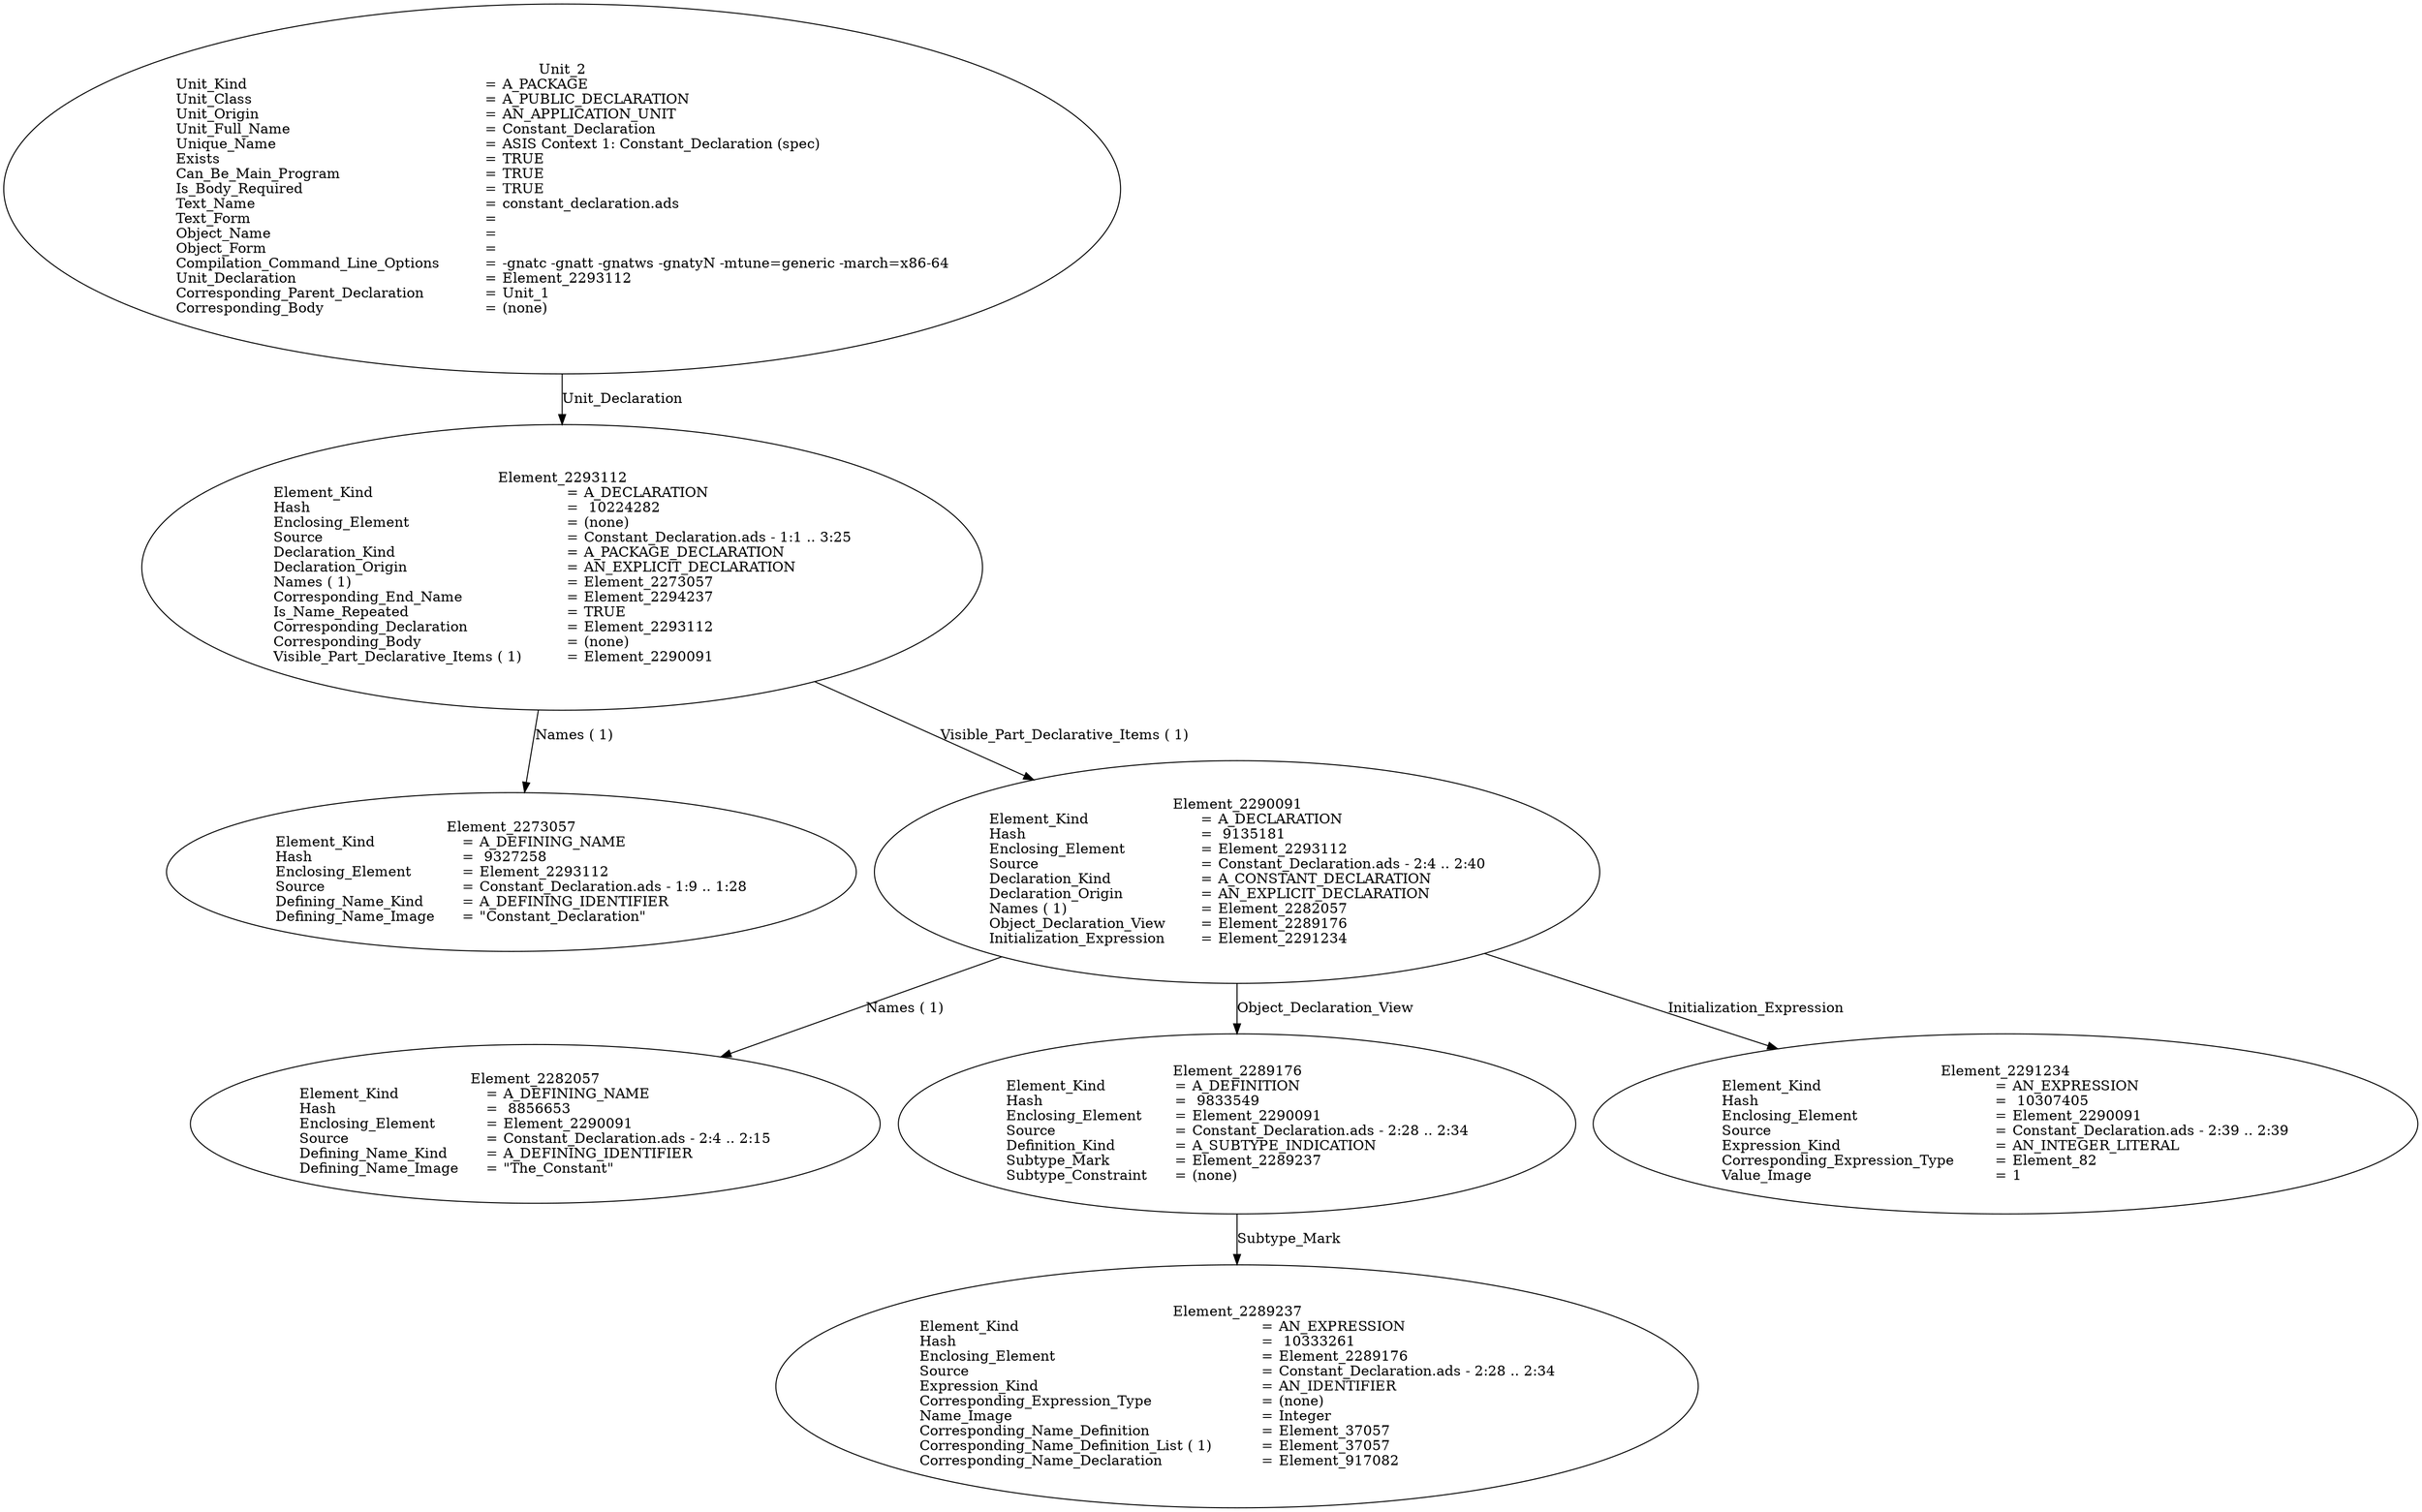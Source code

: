 digraph "constant_declaration.adt" {
  Unit_2 -> Element_2293112
      [ label=Unit_Declaration ];
  Unit_2
      [ label=<<TABLE BORDER="0" CELLBORDER="0" CELLSPACING="0" CELLPADDING="0"> 
          <TR><TD COLSPAN="3">Unit_2</TD></TR>
          <TR><TD ALIGN="LEFT">Unit_Kind   </TD><TD> = </TD><TD ALIGN="LEFT">A_PACKAGE</TD></TR>
          <TR><TD ALIGN="LEFT">Unit_Class   </TD><TD> = </TD><TD ALIGN="LEFT">A_PUBLIC_DECLARATION</TD></TR>
          <TR><TD ALIGN="LEFT">Unit_Origin   </TD><TD> = </TD><TD ALIGN="LEFT">AN_APPLICATION_UNIT</TD></TR>
          <TR><TD ALIGN="LEFT">Unit_Full_Name    </TD><TD> = </TD><TD ALIGN="LEFT">Constant_Declaration</TD></TR>
          <TR><TD ALIGN="LEFT">Unique_Name   </TD><TD> = </TD><TD ALIGN="LEFT">ASIS Context 1: Constant_Declaration (spec)</TD></TR>
          <TR><TD ALIGN="LEFT">Exists  </TD><TD> = </TD><TD ALIGN="LEFT">TRUE</TD></TR>
          <TR><TD ALIGN="LEFT">Can_Be_Main_Program     </TD><TD> = </TD><TD ALIGN="LEFT">TRUE</TD></TR>
          <TR><TD ALIGN="LEFT">Is_Body_Required     </TD><TD> = </TD><TD ALIGN="LEFT">TRUE</TD></TR>
          <TR><TD ALIGN="LEFT">Text_Name   </TD><TD> = </TD><TD ALIGN="LEFT">constant_declaration.ads</TD></TR>
          <TR><TD ALIGN="LEFT">Text_Form   </TD><TD> = </TD><TD ALIGN="LEFT"></TD></TR>
          <TR><TD ALIGN="LEFT">Object_Name   </TD><TD> = </TD><TD ALIGN="LEFT"></TD></TR>
          <TR><TD ALIGN="LEFT">Object_Form   </TD><TD> = </TD><TD ALIGN="LEFT"></TD></TR>
          <TR><TD ALIGN="LEFT">Compilation_Command_Line_Options         </TD><TD> = </TD><TD ALIGN="LEFT">-gnatc -gnatt -gnatws -gnatyN -mtune=generic -march=x86-64</TD></TR>
          <TR><TD ALIGN="LEFT">Unit_Declaration     </TD><TD> = </TD><TD ALIGN="LEFT">Element_2293112</TD></TR>
          <TR><TD ALIGN="LEFT">Corresponding_Parent_Declaration         </TD><TD> = </TD><TD ALIGN="LEFT">Unit_1</TD></TR>
          <TR><TD ALIGN="LEFT">Corresponding_Body     </TD><TD> = </TD><TD ALIGN="LEFT">(none)</TD></TR>
          </TABLE>> ];
  Element_2293112 -> Element_2273057
      [ label="Names ( 1)" ];
  Element_2293112 -> Element_2290091
      [ label="Visible_Part_Declarative_Items ( 1)" ];
  Element_2293112
      [ label=<<TABLE BORDER="0" CELLBORDER="0" CELLSPACING="0" CELLPADDING="0"> 
          <TR><TD COLSPAN="3">Element_2293112</TD></TR>
          <TR><TD ALIGN="LEFT">Element_Kind    </TD><TD> = </TD><TD ALIGN="LEFT">A_DECLARATION</TD></TR>
          <TR><TD ALIGN="LEFT">Hash  </TD><TD> = </TD><TD ALIGN="LEFT"> 10224282</TD></TR>
          <TR><TD ALIGN="LEFT">Enclosing_Element     </TD><TD> = </TD><TD ALIGN="LEFT">(none)</TD></TR>
          <TR><TD ALIGN="LEFT">Source  </TD><TD> = </TD><TD ALIGN="LEFT">Constant_Declaration.ads - 1:1 .. 3:25</TD></TR>
          <TR><TD ALIGN="LEFT">Declaration_Kind     </TD><TD> = </TD><TD ALIGN="LEFT">A_PACKAGE_DECLARATION</TD></TR>
          <TR><TD ALIGN="LEFT">Declaration_Origin     </TD><TD> = </TD><TD ALIGN="LEFT">AN_EXPLICIT_DECLARATION</TD></TR>
          <TR><TD ALIGN="LEFT">Names ( 1)   </TD><TD> = </TD><TD ALIGN="LEFT">Element_2273057</TD></TR>
          <TR><TD ALIGN="LEFT">Corresponding_End_Name      </TD><TD> = </TD><TD ALIGN="LEFT">Element_2294237</TD></TR>
          <TR><TD ALIGN="LEFT">Is_Name_Repeated     </TD><TD> = </TD><TD ALIGN="LEFT">TRUE</TD></TR>
          <TR><TD ALIGN="LEFT">Corresponding_Declaration       </TD><TD> = </TD><TD ALIGN="LEFT">Element_2293112</TD></TR>
          <TR><TD ALIGN="LEFT">Corresponding_Body     </TD><TD> = </TD><TD ALIGN="LEFT">(none)</TD></TR>
          <TR><TD ALIGN="LEFT">Visible_Part_Declarative_Items ( 1)         </TD><TD> = </TD><TD ALIGN="LEFT">Element_2290091</TD></TR>
          </TABLE>> ];
  Element_2273057
      [ label=<<TABLE BORDER="0" CELLBORDER="0" CELLSPACING="0" CELLPADDING="0"> 
          <TR><TD COLSPAN="3">Element_2273057</TD></TR>
          <TR><TD ALIGN="LEFT">Element_Kind    </TD><TD> = </TD><TD ALIGN="LEFT">A_DEFINING_NAME</TD></TR>
          <TR><TD ALIGN="LEFT">Hash  </TD><TD> = </TD><TD ALIGN="LEFT"> 9327258</TD></TR>
          <TR><TD ALIGN="LEFT">Enclosing_Element     </TD><TD> = </TD><TD ALIGN="LEFT">Element_2293112</TD></TR>
          <TR><TD ALIGN="LEFT">Source  </TD><TD> = </TD><TD ALIGN="LEFT">Constant_Declaration.ads - 1:9 .. 1:28</TD></TR>
          <TR><TD ALIGN="LEFT">Defining_Name_Kind     </TD><TD> = </TD><TD ALIGN="LEFT">A_DEFINING_IDENTIFIER</TD></TR>
          <TR><TD ALIGN="LEFT">Defining_Name_Image     </TD><TD> = </TD><TD ALIGN="LEFT">"Constant_Declaration"</TD></TR>
          </TABLE>> ];
  Element_2290091 -> Element_2282057
      [ label="Names ( 1)" ];
  Element_2290091 -> Element_2289176
      [ label=Object_Declaration_View ];
  Element_2290091 -> Element_2291234
      [ label=Initialization_Expression ];
  Element_2290091
      [ label=<<TABLE BORDER="0" CELLBORDER="0" CELLSPACING="0" CELLPADDING="0"> 
          <TR><TD COLSPAN="3">Element_2290091</TD></TR>
          <TR><TD ALIGN="LEFT">Element_Kind    </TD><TD> = </TD><TD ALIGN="LEFT">A_DECLARATION</TD></TR>
          <TR><TD ALIGN="LEFT">Hash  </TD><TD> = </TD><TD ALIGN="LEFT"> 9135181</TD></TR>
          <TR><TD ALIGN="LEFT">Enclosing_Element     </TD><TD> = </TD><TD ALIGN="LEFT">Element_2293112</TD></TR>
          <TR><TD ALIGN="LEFT">Source  </TD><TD> = </TD><TD ALIGN="LEFT">Constant_Declaration.ads - 2:4 .. 2:40</TD></TR>
          <TR><TD ALIGN="LEFT">Declaration_Kind     </TD><TD> = </TD><TD ALIGN="LEFT">A_CONSTANT_DECLARATION</TD></TR>
          <TR><TD ALIGN="LEFT">Declaration_Origin     </TD><TD> = </TD><TD ALIGN="LEFT">AN_EXPLICIT_DECLARATION</TD></TR>
          <TR><TD ALIGN="LEFT">Names ( 1)   </TD><TD> = </TD><TD ALIGN="LEFT">Element_2282057</TD></TR>
          <TR><TD ALIGN="LEFT">Object_Declaration_View      </TD><TD> = </TD><TD ALIGN="LEFT">Element_2289176</TD></TR>
          <TR><TD ALIGN="LEFT">Initialization_Expression       </TD><TD> = </TD><TD ALIGN="LEFT">Element_2291234</TD></TR>
          </TABLE>> ];
  Element_2282057
      [ label=<<TABLE BORDER="0" CELLBORDER="0" CELLSPACING="0" CELLPADDING="0"> 
          <TR><TD COLSPAN="3">Element_2282057</TD></TR>
          <TR><TD ALIGN="LEFT">Element_Kind    </TD><TD> = </TD><TD ALIGN="LEFT">A_DEFINING_NAME</TD></TR>
          <TR><TD ALIGN="LEFT">Hash  </TD><TD> = </TD><TD ALIGN="LEFT"> 8856653</TD></TR>
          <TR><TD ALIGN="LEFT">Enclosing_Element     </TD><TD> = </TD><TD ALIGN="LEFT">Element_2290091</TD></TR>
          <TR><TD ALIGN="LEFT">Source  </TD><TD> = </TD><TD ALIGN="LEFT">Constant_Declaration.ads - 2:4 .. 2:15</TD></TR>
          <TR><TD ALIGN="LEFT">Defining_Name_Kind     </TD><TD> = </TD><TD ALIGN="LEFT">A_DEFINING_IDENTIFIER</TD></TR>
          <TR><TD ALIGN="LEFT">Defining_Name_Image     </TD><TD> = </TD><TD ALIGN="LEFT">"The_Constant"</TD></TR>
          </TABLE>> ];
  Element_2289176 -> Element_2289237
      [ label=Subtype_Mark ];
  Element_2289176
      [ label=<<TABLE BORDER="0" CELLBORDER="0" CELLSPACING="0" CELLPADDING="0"> 
          <TR><TD COLSPAN="3">Element_2289176</TD></TR>
          <TR><TD ALIGN="LEFT">Element_Kind    </TD><TD> = </TD><TD ALIGN="LEFT">A_DEFINITION</TD></TR>
          <TR><TD ALIGN="LEFT">Hash  </TD><TD> = </TD><TD ALIGN="LEFT"> 9833549</TD></TR>
          <TR><TD ALIGN="LEFT">Enclosing_Element     </TD><TD> = </TD><TD ALIGN="LEFT">Element_2290091</TD></TR>
          <TR><TD ALIGN="LEFT">Source  </TD><TD> = </TD><TD ALIGN="LEFT">Constant_Declaration.ads - 2:28 .. 2:34</TD></TR>
          <TR><TD ALIGN="LEFT">Definition_Kind    </TD><TD> = </TD><TD ALIGN="LEFT">A_SUBTYPE_INDICATION</TD></TR>
          <TR><TD ALIGN="LEFT">Subtype_Mark    </TD><TD> = </TD><TD ALIGN="LEFT">Element_2289237</TD></TR>
          <TR><TD ALIGN="LEFT">Subtype_Constraint     </TD><TD> = </TD><TD ALIGN="LEFT">(none)</TD></TR>
          </TABLE>> ];
  Element_2289237
      [ label=<<TABLE BORDER="0" CELLBORDER="0" CELLSPACING="0" CELLPADDING="0"> 
          <TR><TD COLSPAN="3">Element_2289237</TD></TR>
          <TR><TD ALIGN="LEFT">Element_Kind    </TD><TD> = </TD><TD ALIGN="LEFT">AN_EXPRESSION</TD></TR>
          <TR><TD ALIGN="LEFT">Hash  </TD><TD> = </TD><TD ALIGN="LEFT"> 10333261</TD></TR>
          <TR><TD ALIGN="LEFT">Enclosing_Element     </TD><TD> = </TD><TD ALIGN="LEFT">Element_2289176</TD></TR>
          <TR><TD ALIGN="LEFT">Source  </TD><TD> = </TD><TD ALIGN="LEFT">Constant_Declaration.ads - 2:28 .. 2:34</TD></TR>
          <TR><TD ALIGN="LEFT">Expression_Kind    </TD><TD> = </TD><TD ALIGN="LEFT">AN_IDENTIFIER</TD></TR>
          <TR><TD ALIGN="LEFT">Corresponding_Expression_Type        </TD><TD> = </TD><TD ALIGN="LEFT">(none)</TD></TR>
          <TR><TD ALIGN="LEFT">Name_Image   </TD><TD> = </TD><TD ALIGN="LEFT">Integer</TD></TR>
          <TR><TD ALIGN="LEFT">Corresponding_Name_Definition        </TD><TD> = </TD><TD ALIGN="LEFT">Element_37057</TD></TR>
          <TR><TD ALIGN="LEFT">Corresponding_Name_Definition_List ( 1)          </TD><TD> = </TD><TD ALIGN="LEFT">Element_37057</TD></TR>
          <TR><TD ALIGN="LEFT">Corresponding_Name_Declaration        </TD><TD> = </TD><TD ALIGN="LEFT">Element_917082</TD></TR>
          </TABLE>> ];
  Element_2291234
      [ label=<<TABLE BORDER="0" CELLBORDER="0" CELLSPACING="0" CELLPADDING="0"> 
          <TR><TD COLSPAN="3">Element_2291234</TD></TR>
          <TR><TD ALIGN="LEFT">Element_Kind    </TD><TD> = </TD><TD ALIGN="LEFT">AN_EXPRESSION</TD></TR>
          <TR><TD ALIGN="LEFT">Hash  </TD><TD> = </TD><TD ALIGN="LEFT"> 10307405</TD></TR>
          <TR><TD ALIGN="LEFT">Enclosing_Element     </TD><TD> = </TD><TD ALIGN="LEFT">Element_2290091</TD></TR>
          <TR><TD ALIGN="LEFT">Source  </TD><TD> = </TD><TD ALIGN="LEFT">Constant_Declaration.ads - 2:39 .. 2:39</TD></TR>
          <TR><TD ALIGN="LEFT">Expression_Kind    </TD><TD> = </TD><TD ALIGN="LEFT">AN_INTEGER_LITERAL</TD></TR>
          <TR><TD ALIGN="LEFT">Corresponding_Expression_Type        </TD><TD> = </TD><TD ALIGN="LEFT">Element_82</TD></TR>
          <TR><TD ALIGN="LEFT">Value_Image   </TD><TD> = </TD><TD ALIGN="LEFT">1</TD></TR>
          </TABLE>> ]
}

